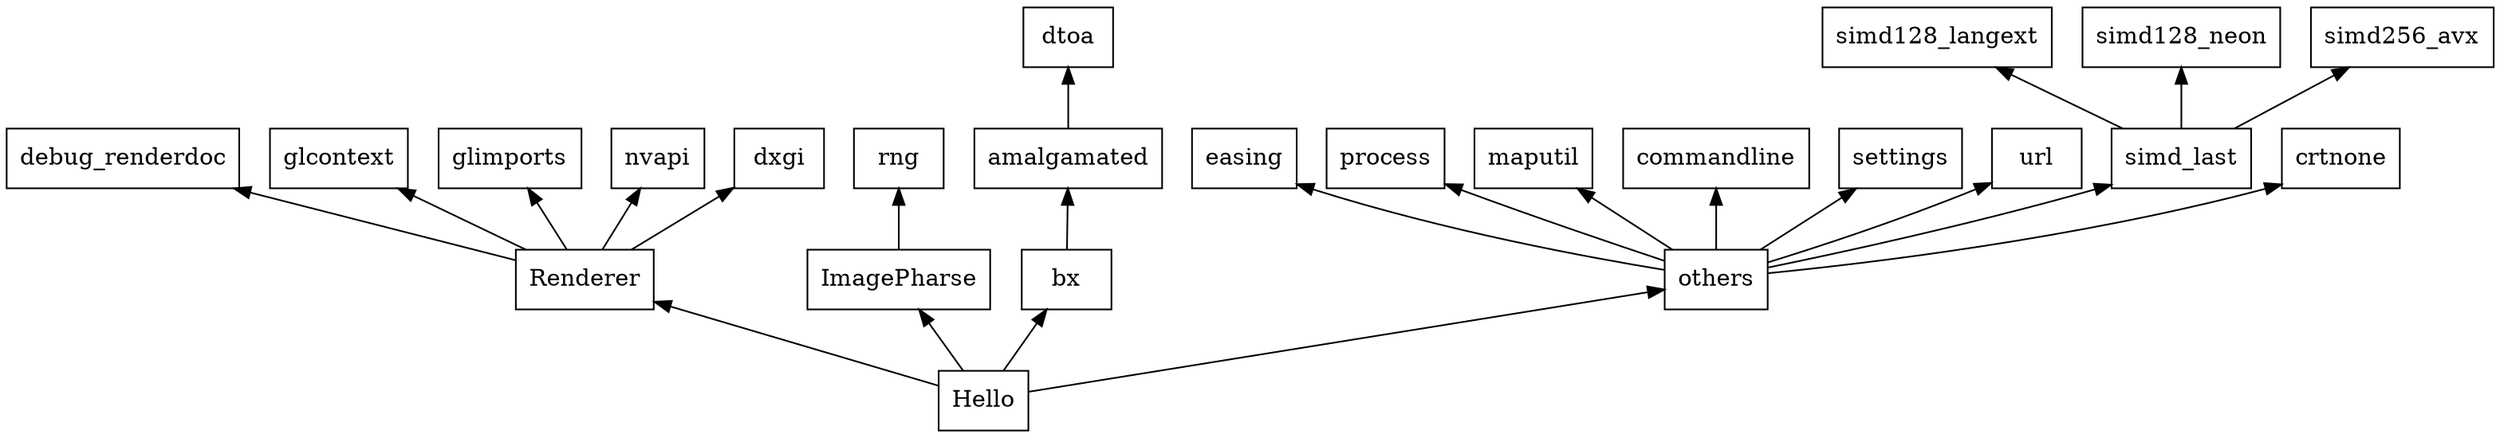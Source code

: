 digraph tinybgfx_helloworld {

	rankdir = BT

	node [
		shape = "record"
	]
	
	Hello -> Renderer
	Renderer -> debug_renderdoc
	Renderer -> glcontext
	Renderer -> glimports
	Renderer -> nvapi
	Renderer -> dxgi
	
	Hello -> ImagePharse
	ImagePharse -> rng
	
	Hello -> bx
	Hello -> others
	
	others -> easing
	others -> process
	others -> maputil
	others -> commandline
	others -> settings
	others -> url
	
	others -> simd_last
	simd_last -> simd128_langext
	simd_last -> simd128_neon
	simd_last -> simd256_avx
	
	others -> crtnone
	
	bx -> amalgamated
	amalgamated -> dtoa
}